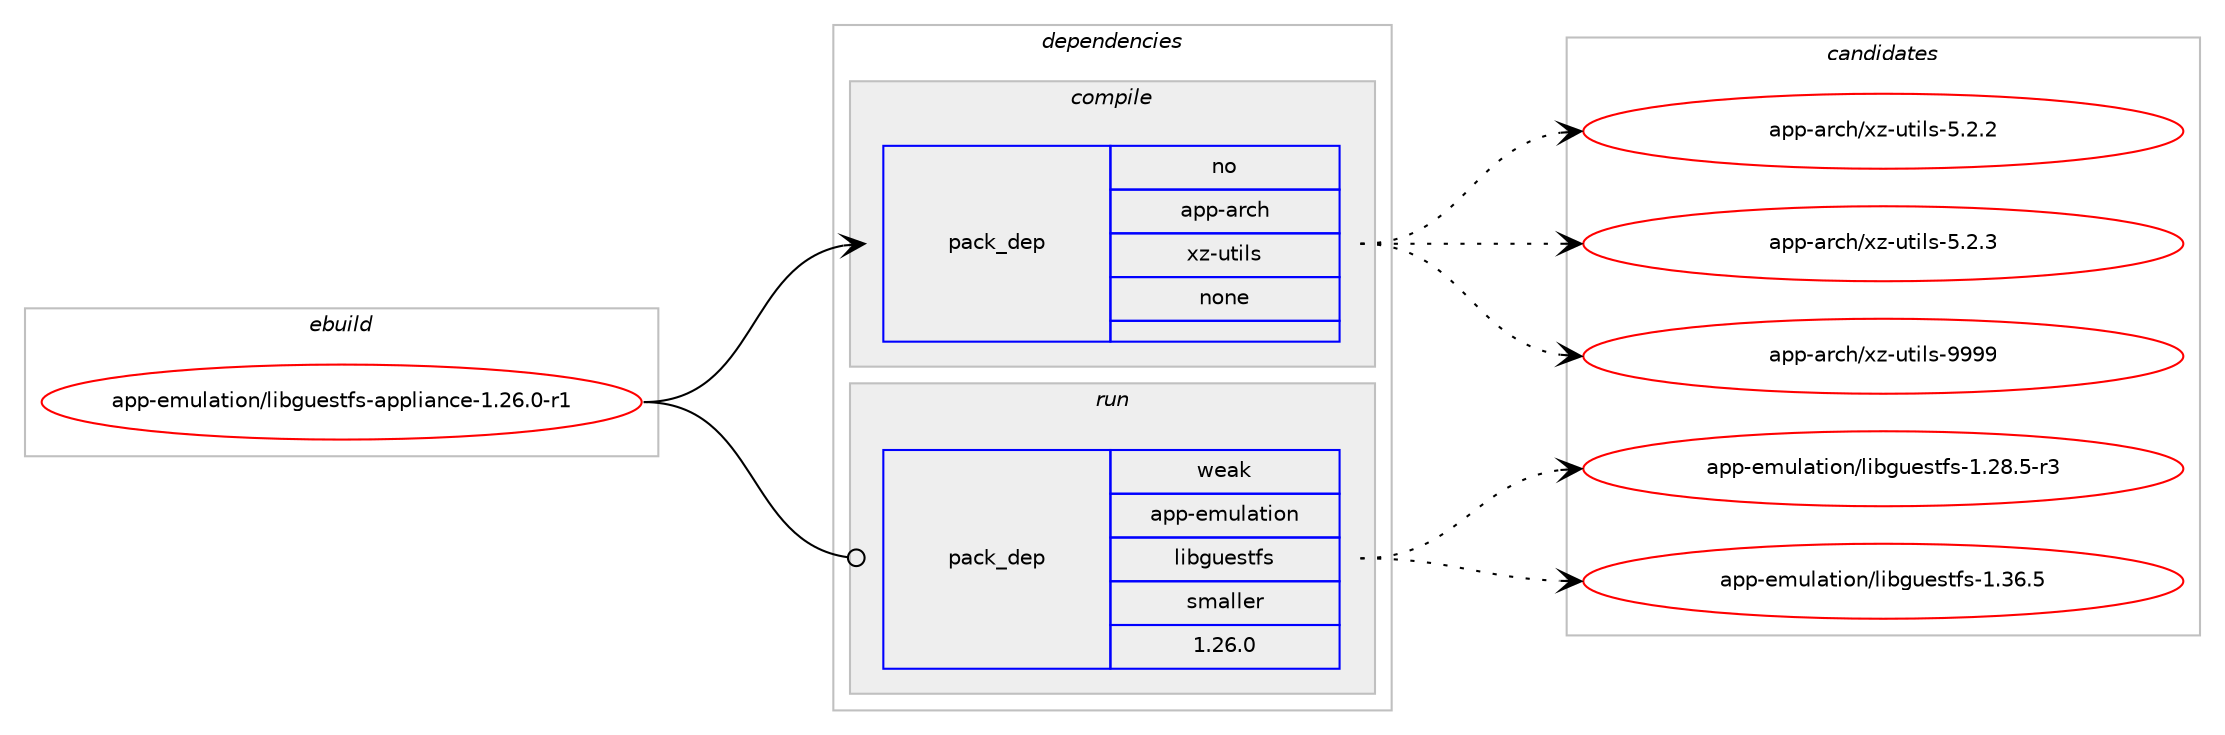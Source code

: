 digraph prolog {

# *************
# Graph options
# *************

newrank=true;
concentrate=true;
compound=true;
graph [rankdir=LR,fontname=Helvetica,fontsize=10,ranksep=1.5];#, ranksep=2.5, nodesep=0.2];
edge  [arrowhead=vee];
node  [fontname=Helvetica,fontsize=10];

# **********
# The ebuild
# **********

subgraph cluster_leftcol {
color=gray;
rank=same;
label=<<i>ebuild</i>>;
id [label="app-emulation/libguestfs-appliance-1.26.0-r1", color=red, width=4, href="../app-emulation/libguestfs-appliance-1.26.0-r1.svg"];
}

# ****************
# The dependencies
# ****************

subgraph cluster_midcol {
color=gray;
label=<<i>dependencies</i>>;
subgraph cluster_compile {
fillcolor="#eeeeee";
style=filled;
label=<<i>compile</i>>;
subgraph pack16786 {
dependency22632 [label=<<TABLE BORDER="0" CELLBORDER="1" CELLSPACING="0" CELLPADDING="4" WIDTH="220"><TR><TD ROWSPAN="6" CELLPADDING="30">pack_dep</TD></TR><TR><TD WIDTH="110">no</TD></TR><TR><TD>app-arch</TD></TR><TR><TD>xz-utils</TD></TR><TR><TD>none</TD></TR><TR><TD></TD></TR></TABLE>>, shape=none, color=blue];
}
id:e -> dependency22632:w [weight=20,style="solid",arrowhead="vee"];
}
subgraph cluster_compileandrun {
fillcolor="#eeeeee";
style=filled;
label=<<i>compile and run</i>>;
}
subgraph cluster_run {
fillcolor="#eeeeee";
style=filled;
label=<<i>run</i>>;
subgraph pack16787 {
dependency22633 [label=<<TABLE BORDER="0" CELLBORDER="1" CELLSPACING="0" CELLPADDING="4" WIDTH="220"><TR><TD ROWSPAN="6" CELLPADDING="30">pack_dep</TD></TR><TR><TD WIDTH="110">weak</TD></TR><TR><TD>app-emulation</TD></TR><TR><TD>libguestfs</TD></TR><TR><TD>smaller</TD></TR><TR><TD>1.26.0</TD></TR></TABLE>>, shape=none, color=blue];
}
id:e -> dependency22633:w [weight=20,style="solid",arrowhead="odot"];
}
}

# **************
# The candidates
# **************

subgraph cluster_choices {
rank=same;
color=gray;
label=<<i>candidates</i>>;

subgraph choice16786 {
color=black;
nodesep=1;
choice971121124597114991044712012245117116105108115455346504650 [label="app-arch/xz-utils-5.2.2", color=red, width=4,href="../app-arch/xz-utils-5.2.2.svg"];
choice971121124597114991044712012245117116105108115455346504651 [label="app-arch/xz-utils-5.2.3", color=red, width=4,href="../app-arch/xz-utils-5.2.3.svg"];
choice9711211245971149910447120122451171161051081154557575757 [label="app-arch/xz-utils-9999", color=red, width=4,href="../app-arch/xz-utils-9999.svg"];
dependency22632:e -> choice971121124597114991044712012245117116105108115455346504650:w [style=dotted,weight="100"];
dependency22632:e -> choice971121124597114991044712012245117116105108115455346504651:w [style=dotted,weight="100"];
dependency22632:e -> choice9711211245971149910447120122451171161051081154557575757:w [style=dotted,weight="100"];
}
subgraph choice16787 {
color=black;
nodesep=1;
choice9711211245101109117108971161051111104710810598103117101115116102115454946505646534511451 [label="app-emulation/libguestfs-1.28.5-r3", color=red, width=4,href="../app-emulation/libguestfs-1.28.5-r3.svg"];
choice971121124510110911710897116105111110471081059810311710111511610211545494651544653 [label="app-emulation/libguestfs-1.36.5", color=red, width=4,href="../app-emulation/libguestfs-1.36.5.svg"];
dependency22633:e -> choice9711211245101109117108971161051111104710810598103117101115116102115454946505646534511451:w [style=dotted,weight="100"];
dependency22633:e -> choice971121124510110911710897116105111110471081059810311710111511610211545494651544653:w [style=dotted,weight="100"];
}
}

}
